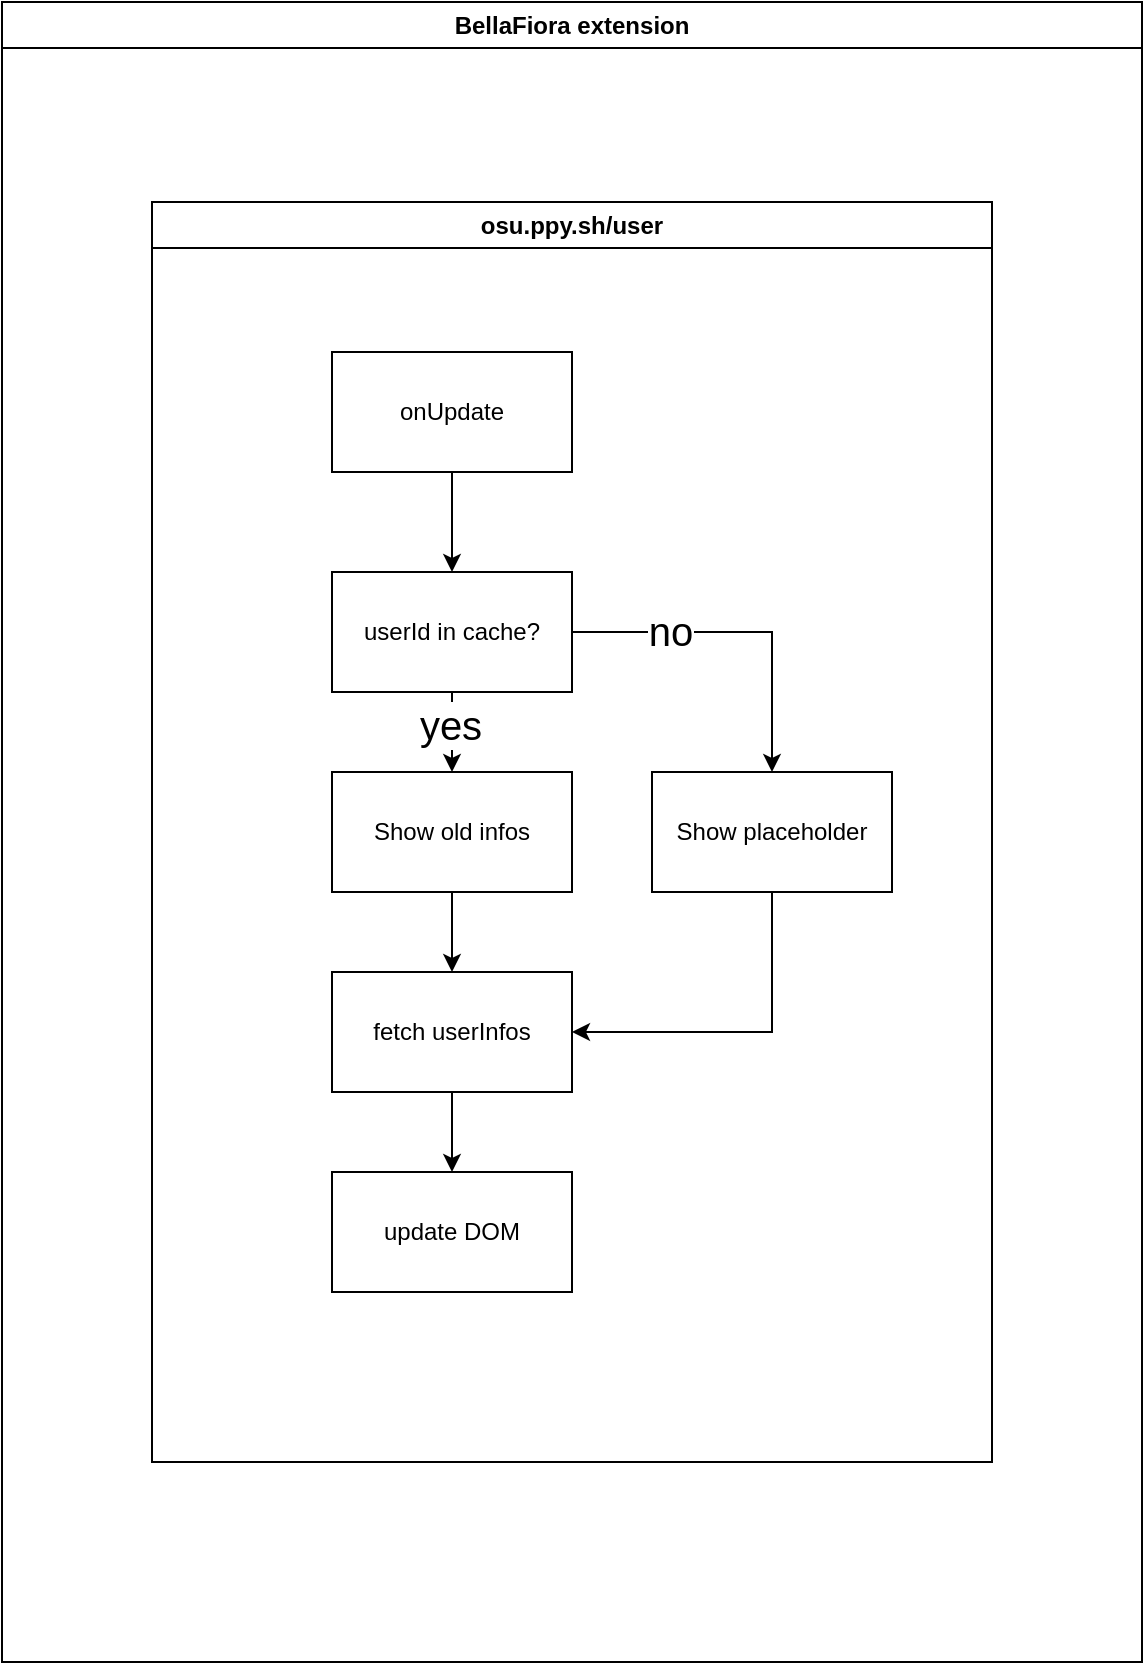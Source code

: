 <mxfile version="23.1.3" type="device">
  <diagram name="Page-1" id="W6efGeAfR437lPPzy6do">
    <mxGraphModel dx="1324" dy="700" grid="1" gridSize="10" guides="1" tooltips="1" connect="1" arrows="1" fold="1" page="1" pageScale="1" pageWidth="850" pageHeight="1100" math="0" shadow="0">
      <root>
        <mxCell id="0" />
        <mxCell id="1" parent="0" />
        <mxCell id="Ra2GZdWeSso6TwdYwBY8-28" value="BellaFiora extension" style="swimlane;whiteSpace=wrap;html=1;" vertex="1" parent="1">
          <mxGeometry x="140" y="135" width="570" height="830" as="geometry" />
        </mxCell>
        <mxCell id="Ra2GZdWeSso6TwdYwBY8-29" value="osu.ppy.sh/user" style="swimlane;whiteSpace=wrap;html=1;" vertex="1" parent="Ra2GZdWeSso6TwdYwBY8-28">
          <mxGeometry x="75" y="100" width="420" height="630" as="geometry" />
        </mxCell>
        <mxCell id="Ra2GZdWeSso6TwdYwBY8-2" value="userId in cache?" style="rounded=0;whiteSpace=wrap;html=1;" vertex="1" parent="Ra2GZdWeSso6TwdYwBY8-29">
          <mxGeometry x="90" y="185" width="120" height="60" as="geometry" />
        </mxCell>
        <mxCell id="Ra2GZdWeSso6TwdYwBY8-3" value="Show old infos" style="rounded=0;whiteSpace=wrap;html=1;" vertex="1" parent="Ra2GZdWeSso6TwdYwBY8-29">
          <mxGeometry x="90" y="285" width="120" height="60" as="geometry" />
        </mxCell>
        <mxCell id="Ra2GZdWeSso6TwdYwBY8-7" style="edgeStyle=orthogonalEdgeStyle;rounded=0;orthogonalLoop=1;jettySize=auto;html=1;exitX=0.5;exitY=1;exitDx=0;exitDy=0;entryX=0.5;entryY=0;entryDx=0;entryDy=0;" edge="1" parent="Ra2GZdWeSso6TwdYwBY8-29" source="Ra2GZdWeSso6TwdYwBY8-2" target="Ra2GZdWeSso6TwdYwBY8-3">
          <mxGeometry relative="1" as="geometry" />
        </mxCell>
        <mxCell id="Ra2GZdWeSso6TwdYwBY8-10" value="yes" style="edgeLabel;html=1;align=center;verticalAlign=middle;resizable=0;points=[];fontSize=20;" vertex="1" connectable="0" parent="Ra2GZdWeSso6TwdYwBY8-7">
          <mxGeometry x="-0.192" y="-1" relative="1" as="geometry">
            <mxPoint as="offset" />
          </mxGeometry>
        </mxCell>
        <mxCell id="Ra2GZdWeSso6TwdYwBY8-11" value="fetch userInfos" style="rounded=0;whiteSpace=wrap;html=1;" vertex="1" parent="Ra2GZdWeSso6TwdYwBY8-29">
          <mxGeometry x="90" y="385" width="120" height="60" as="geometry" />
        </mxCell>
        <mxCell id="Ra2GZdWeSso6TwdYwBY8-12" style="edgeStyle=orthogonalEdgeStyle;rounded=0;orthogonalLoop=1;jettySize=auto;html=1;exitX=0.5;exitY=1;exitDx=0;exitDy=0;entryX=0.5;entryY=0;entryDx=0;entryDy=0;" edge="1" parent="Ra2GZdWeSso6TwdYwBY8-29" source="Ra2GZdWeSso6TwdYwBY8-3" target="Ra2GZdWeSso6TwdYwBY8-11">
          <mxGeometry relative="1" as="geometry" />
        </mxCell>
        <mxCell id="Ra2GZdWeSso6TwdYwBY8-14" value="update DOM" style="rounded=0;whiteSpace=wrap;html=1;" vertex="1" parent="Ra2GZdWeSso6TwdYwBY8-29">
          <mxGeometry x="90" y="485" width="120" height="60" as="geometry" />
        </mxCell>
        <mxCell id="Ra2GZdWeSso6TwdYwBY8-15" style="edgeStyle=orthogonalEdgeStyle;rounded=0;orthogonalLoop=1;jettySize=auto;html=1;exitX=0.5;exitY=1;exitDx=0;exitDy=0;entryX=0.5;entryY=0;entryDx=0;entryDy=0;" edge="1" parent="Ra2GZdWeSso6TwdYwBY8-29" source="Ra2GZdWeSso6TwdYwBY8-11" target="Ra2GZdWeSso6TwdYwBY8-14">
          <mxGeometry relative="1" as="geometry" />
        </mxCell>
        <mxCell id="Ra2GZdWeSso6TwdYwBY8-4" value="Show placeholder" style="rounded=0;whiteSpace=wrap;html=1;" vertex="1" parent="Ra2GZdWeSso6TwdYwBY8-29">
          <mxGeometry x="250" y="285" width="120" height="60" as="geometry" />
        </mxCell>
        <mxCell id="Ra2GZdWeSso6TwdYwBY8-8" style="edgeStyle=orthogonalEdgeStyle;rounded=0;orthogonalLoop=1;jettySize=auto;html=1;exitX=1;exitY=0.5;exitDx=0;exitDy=0;entryX=0.5;entryY=0;entryDx=0;entryDy=0;" edge="1" parent="Ra2GZdWeSso6TwdYwBY8-29" source="Ra2GZdWeSso6TwdYwBY8-2" target="Ra2GZdWeSso6TwdYwBY8-4">
          <mxGeometry relative="1" as="geometry" />
        </mxCell>
        <mxCell id="Ra2GZdWeSso6TwdYwBY8-9" value="no" style="edgeLabel;html=1;align=center;verticalAlign=middle;resizable=0;points=[];fontSize=20;" vertex="1" connectable="0" parent="Ra2GZdWeSso6TwdYwBY8-8">
          <mxGeometry x="-0.427" y="1" relative="1" as="geometry">
            <mxPoint as="offset" />
          </mxGeometry>
        </mxCell>
        <mxCell id="Ra2GZdWeSso6TwdYwBY8-31" style="edgeStyle=orthogonalEdgeStyle;rounded=0;orthogonalLoop=1;jettySize=auto;html=1;entryX=0.5;entryY=0;entryDx=0;entryDy=0;" edge="1" parent="Ra2GZdWeSso6TwdYwBY8-29" source="Ra2GZdWeSso6TwdYwBY8-1" target="Ra2GZdWeSso6TwdYwBY8-2">
          <mxGeometry relative="1" as="geometry" />
        </mxCell>
        <mxCell id="Ra2GZdWeSso6TwdYwBY8-1" value="onUpdate" style="rounded=0;whiteSpace=wrap;html=1;" vertex="1" parent="Ra2GZdWeSso6TwdYwBY8-29">
          <mxGeometry x="90" y="75" width="120" height="60" as="geometry" />
        </mxCell>
        <mxCell id="Ra2GZdWeSso6TwdYwBY8-13" style="edgeStyle=orthogonalEdgeStyle;rounded=0;orthogonalLoop=1;jettySize=auto;html=1;exitX=0.5;exitY=1;exitDx=0;exitDy=0;entryX=1;entryY=0.5;entryDx=0;entryDy=0;" edge="1" parent="Ra2GZdWeSso6TwdYwBY8-29" source="Ra2GZdWeSso6TwdYwBY8-4" target="Ra2GZdWeSso6TwdYwBY8-11">
          <mxGeometry relative="1" as="geometry" />
        </mxCell>
      </root>
    </mxGraphModel>
  </diagram>
</mxfile>
